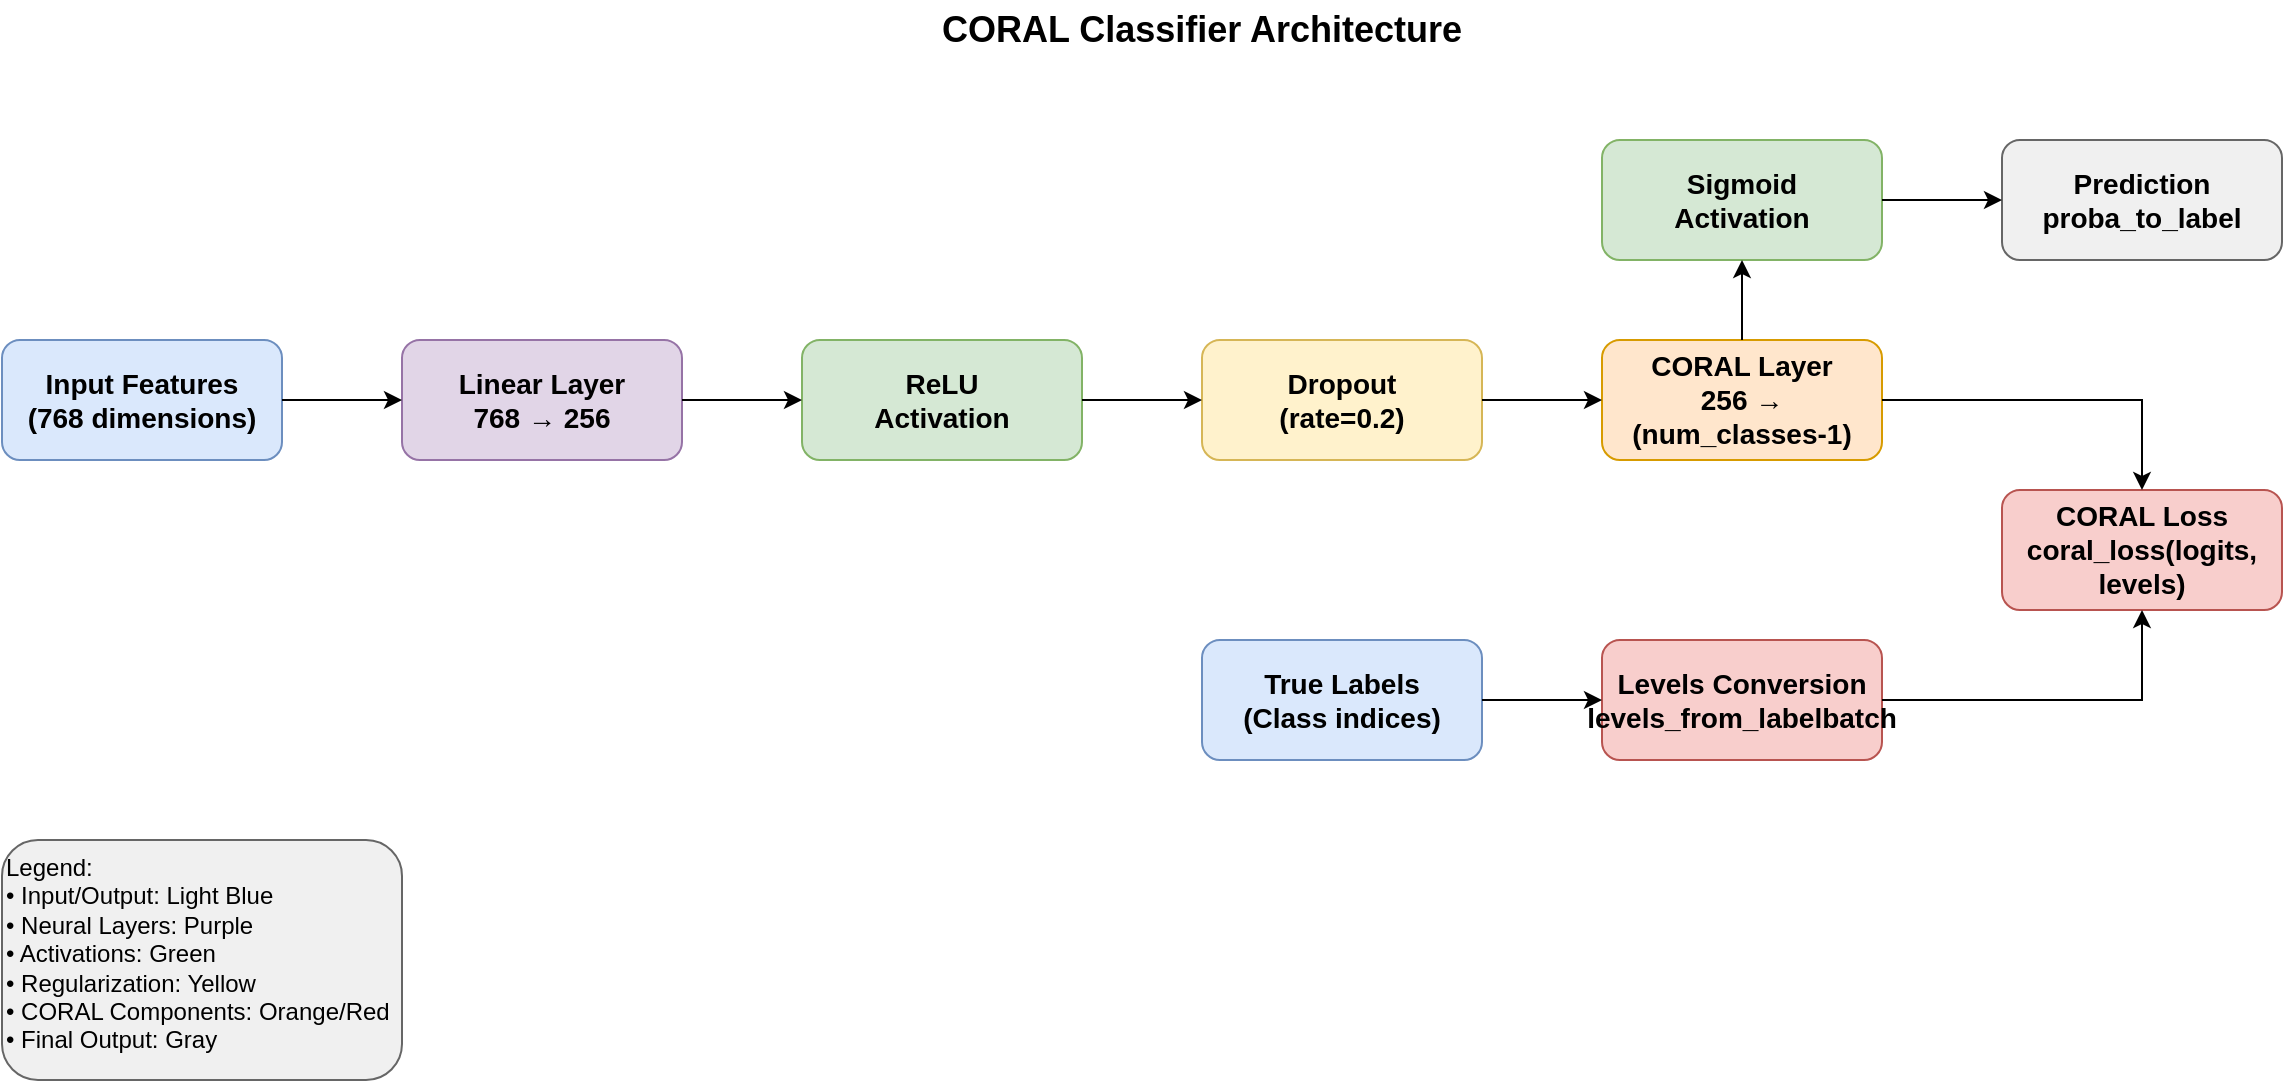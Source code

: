 <mxfile>
    <diagram name="CORAL Architecture" id="coral-arch">
        <mxGraphModel dx="909" dy="615" grid="1" gridSize="10" guides="1" tooltips="1" connect="1" arrows="1" fold="1" page="1" pageScale="1" pageWidth="1200" pageHeight="800" math="0" shadow="0">
            <root>
                <mxCell id="0"/>
                <mxCell id="1" parent="0"/>
                <mxCell id="input" value="Input Features&#xa;(768 dimensions)" style="rounded=1;whiteSpace=wrap;html=1;fillColor=#dae8fc;strokeColor=#6c8ebf;fontStyle=1;fontSize=14;" parent="1" vertex="1">
                    <mxGeometry x="50" y="200" width="140" height="60" as="geometry"/>
                </mxCell>
                <mxCell id="linear" value="Linear Layer&#xa;768 → 256" style="rounded=1;whiteSpace=wrap;html=1;fillColor=#e1d5e7;strokeColor=#9673a6;fontStyle=1;fontSize=14;" parent="1" vertex="1">
                    <mxGeometry x="250" y="200" width="140" height="60" as="geometry"/>
                </mxCell>
                <mxCell id="relu" value="ReLU&#xa;Activation" style="rounded=1;whiteSpace=wrap;html=1;fillColor=#d5e8d4;strokeColor=#82b366;fontStyle=1;fontSize=14;" parent="1" vertex="1">
                    <mxGeometry x="450" y="200" width="140" height="60" as="geometry"/>
                </mxCell>
                <mxCell id="dropout" value="Dropout&#xa;(rate=0.2)" style="rounded=1;whiteSpace=wrap;html=1;fillColor=#fff2cc;strokeColor=#d6b656;fontStyle=1;fontSize=14;" parent="1" vertex="1">
                    <mxGeometry x="650" y="200" width="140" height="60" as="geometry"/>
                </mxCell>
                <mxCell id="coral_layer" value="CORAL Layer&#xa;256 → (num_classes-1)" style="rounded=1;whiteSpace=wrap;html=1;fillColor=#ffe6cc;strokeColor=#d79b00;fontStyle=1;fontSize=14;" parent="1" vertex="1">
                    <mxGeometry x="850" y="200" width="140" height="60" as="geometry"/>
                </mxCell>
                <mxCell id="true_labels" value="True Labels&#xa;(Class indices)" style="rounded=1;whiteSpace=wrap;html=1;fillColor=#dae8fc;strokeColor=#6c8ebf;fontStyle=1;fontSize=14;" parent="1" vertex="1">
                    <mxGeometry x="650" y="350" width="140" height="60" as="geometry"/>
                </mxCell>
                <mxCell id="levels_conv" value="Levels Conversion&#xa;levels_from_labelbatch" style="rounded=1;whiteSpace=wrap;html=1;fillColor=#f8cecc;strokeColor=#b85450;fontStyle=1;fontSize=14;" parent="1" vertex="1">
                    <mxGeometry x="850" y="350" width="140" height="60" as="geometry"/>
                </mxCell>
                <mxCell id="coral_loss" value="CORAL Loss&#xa;coral_loss(logits, levels)" style="rounded=1;whiteSpace=wrap;html=1;fillColor=#f8cecc;strokeColor=#b85450;fontStyle=1;fontSize=14;" parent="1" vertex="1">
                    <mxGeometry x="1050" y="275" width="140" height="60" as="geometry"/>
                </mxCell>
                <mxCell id="sigmoid" value="Sigmoid&#xa;Activation" style="rounded=1;whiteSpace=wrap;html=1;fillColor=#d5e8d4;strokeColor=#82b366;fontStyle=1;fontSize=14;" parent="1" vertex="1">
                    <mxGeometry x="850" y="100" width="140" height="60" as="geometry"/>
                </mxCell>
                <mxCell id="prediction" value="Prediction&#xa;proba_to_label" style="rounded=1;whiteSpace=wrap;html=1;fillColor=#f0f0f0;strokeColor=#666666;fontStyle=1;fontSize=14;" parent="1" vertex="1">
                    <mxGeometry x="1050" y="100" width="140" height="60" as="geometry"/>
                </mxCell>
                <mxCell id="arrow1" style="edgeStyle=orthogonalEdgeStyle;rounded=0;orthogonalLoop=1;jettySize=auto;html=1;" parent="1" source="input" target="linear" edge="1">
                    <mxGeometry relative="1" as="geometry"/>
                </mxCell>
                <mxCell id="arrow2" style="edgeStyle=orthogonalEdgeStyle;rounded=0;orthogonalLoop=1;jettySize=auto;html=1;" parent="1" source="linear" target="relu" edge="1">
                    <mxGeometry relative="1" as="geometry"/>
                </mxCell>
                <mxCell id="arrow3" style="edgeStyle=orthogonalEdgeStyle;rounded=0;orthogonalLoop=1;jettySize=auto;html=1;" parent="1" source="relu" target="dropout" edge="1">
                    <mxGeometry relative="1" as="geometry"/>
                </mxCell>
                <mxCell id="arrow4" style="edgeStyle=orthogonalEdgeStyle;rounded=0;orthogonalLoop=1;jettySize=auto;html=1;" parent="1" source="dropout" target="coral_layer" edge="1">
                    <mxGeometry relative="1" as="geometry"/>
                </mxCell>
                <mxCell id="arrow5" style="edgeStyle=orthogonalEdgeStyle;rounded=0;orthogonalLoop=1;jettySize=auto;html=1;" parent="1" source="coral_layer" target="sigmoid" edge="1">
                    <mxGeometry relative="1" as="geometry"/>
                </mxCell>
                <mxCell id="arrow6" style="edgeStyle=orthogonalEdgeStyle;rounded=0;orthogonalLoop=1;jettySize=auto;html=1;" parent="1" source="sigmoid" target="prediction" edge="1">
                    <mxGeometry relative="1" as="geometry"/>
                </mxCell>
                <mxCell id="arrow7" style="edgeStyle=orthogonalEdgeStyle;rounded=0;orthogonalLoop=1;jettySize=auto;html=1;" parent="1" source="coral_layer" target="coral_loss" edge="1">
                    <mxGeometry relative="1" as="geometry"/>
                </mxCell>
                <mxCell id="arrow8" style="edgeStyle=orthogonalEdgeStyle;rounded=0;orthogonalLoop=1;jettySize=auto;html=1;" parent="1" source="true_labels" target="levels_conv" edge="1">
                    <mxGeometry relative="1" as="geometry"/>
                </mxCell>
                <mxCell id="arrow9" style="edgeStyle=orthogonalEdgeStyle;rounded=0;orthogonalLoop=1;jettySize=auto;html=1;" parent="1" source="levels_conv" target="coral_loss" edge="1">
                    <mxGeometry relative="1" as="geometry"/>
                </mxCell>
                <mxCell id="title" value="CORAL Classifier Architecture" style="text;html=1;strokeColor=none;fillColor=none;align=center;verticalAlign=middle;whiteSpace=wrap;rounded=0;fontStyle=1;fontSize=18;" parent="1" vertex="1">
                    <mxGeometry x="500" y="30" width="300" height="30" as="geometry"/>
                </mxCell>
                <mxCell id="legend" value="Legend:&#xa;• Input/Output: Light Blue&#xa;• Neural Layers: Purple&#xa;• Activations: Green&#xa;• Regularization: Yellow&#xa;• CORAL Components: Orange/Red&#xa;• Final Output: Gray" style="text;html=1;strokeColor=#666666;fillColor=#f0f0f0;align=left;verticalAlign=top;whiteSpace=wrap;rounded=1;fontSize=12;" parent="1" vertex="1">
                    <mxGeometry x="50" y="450" width="200" height="120" as="geometry"/>
                </mxCell>
            </root>
        </mxGraphModel>
    </diagram>
</mxfile>